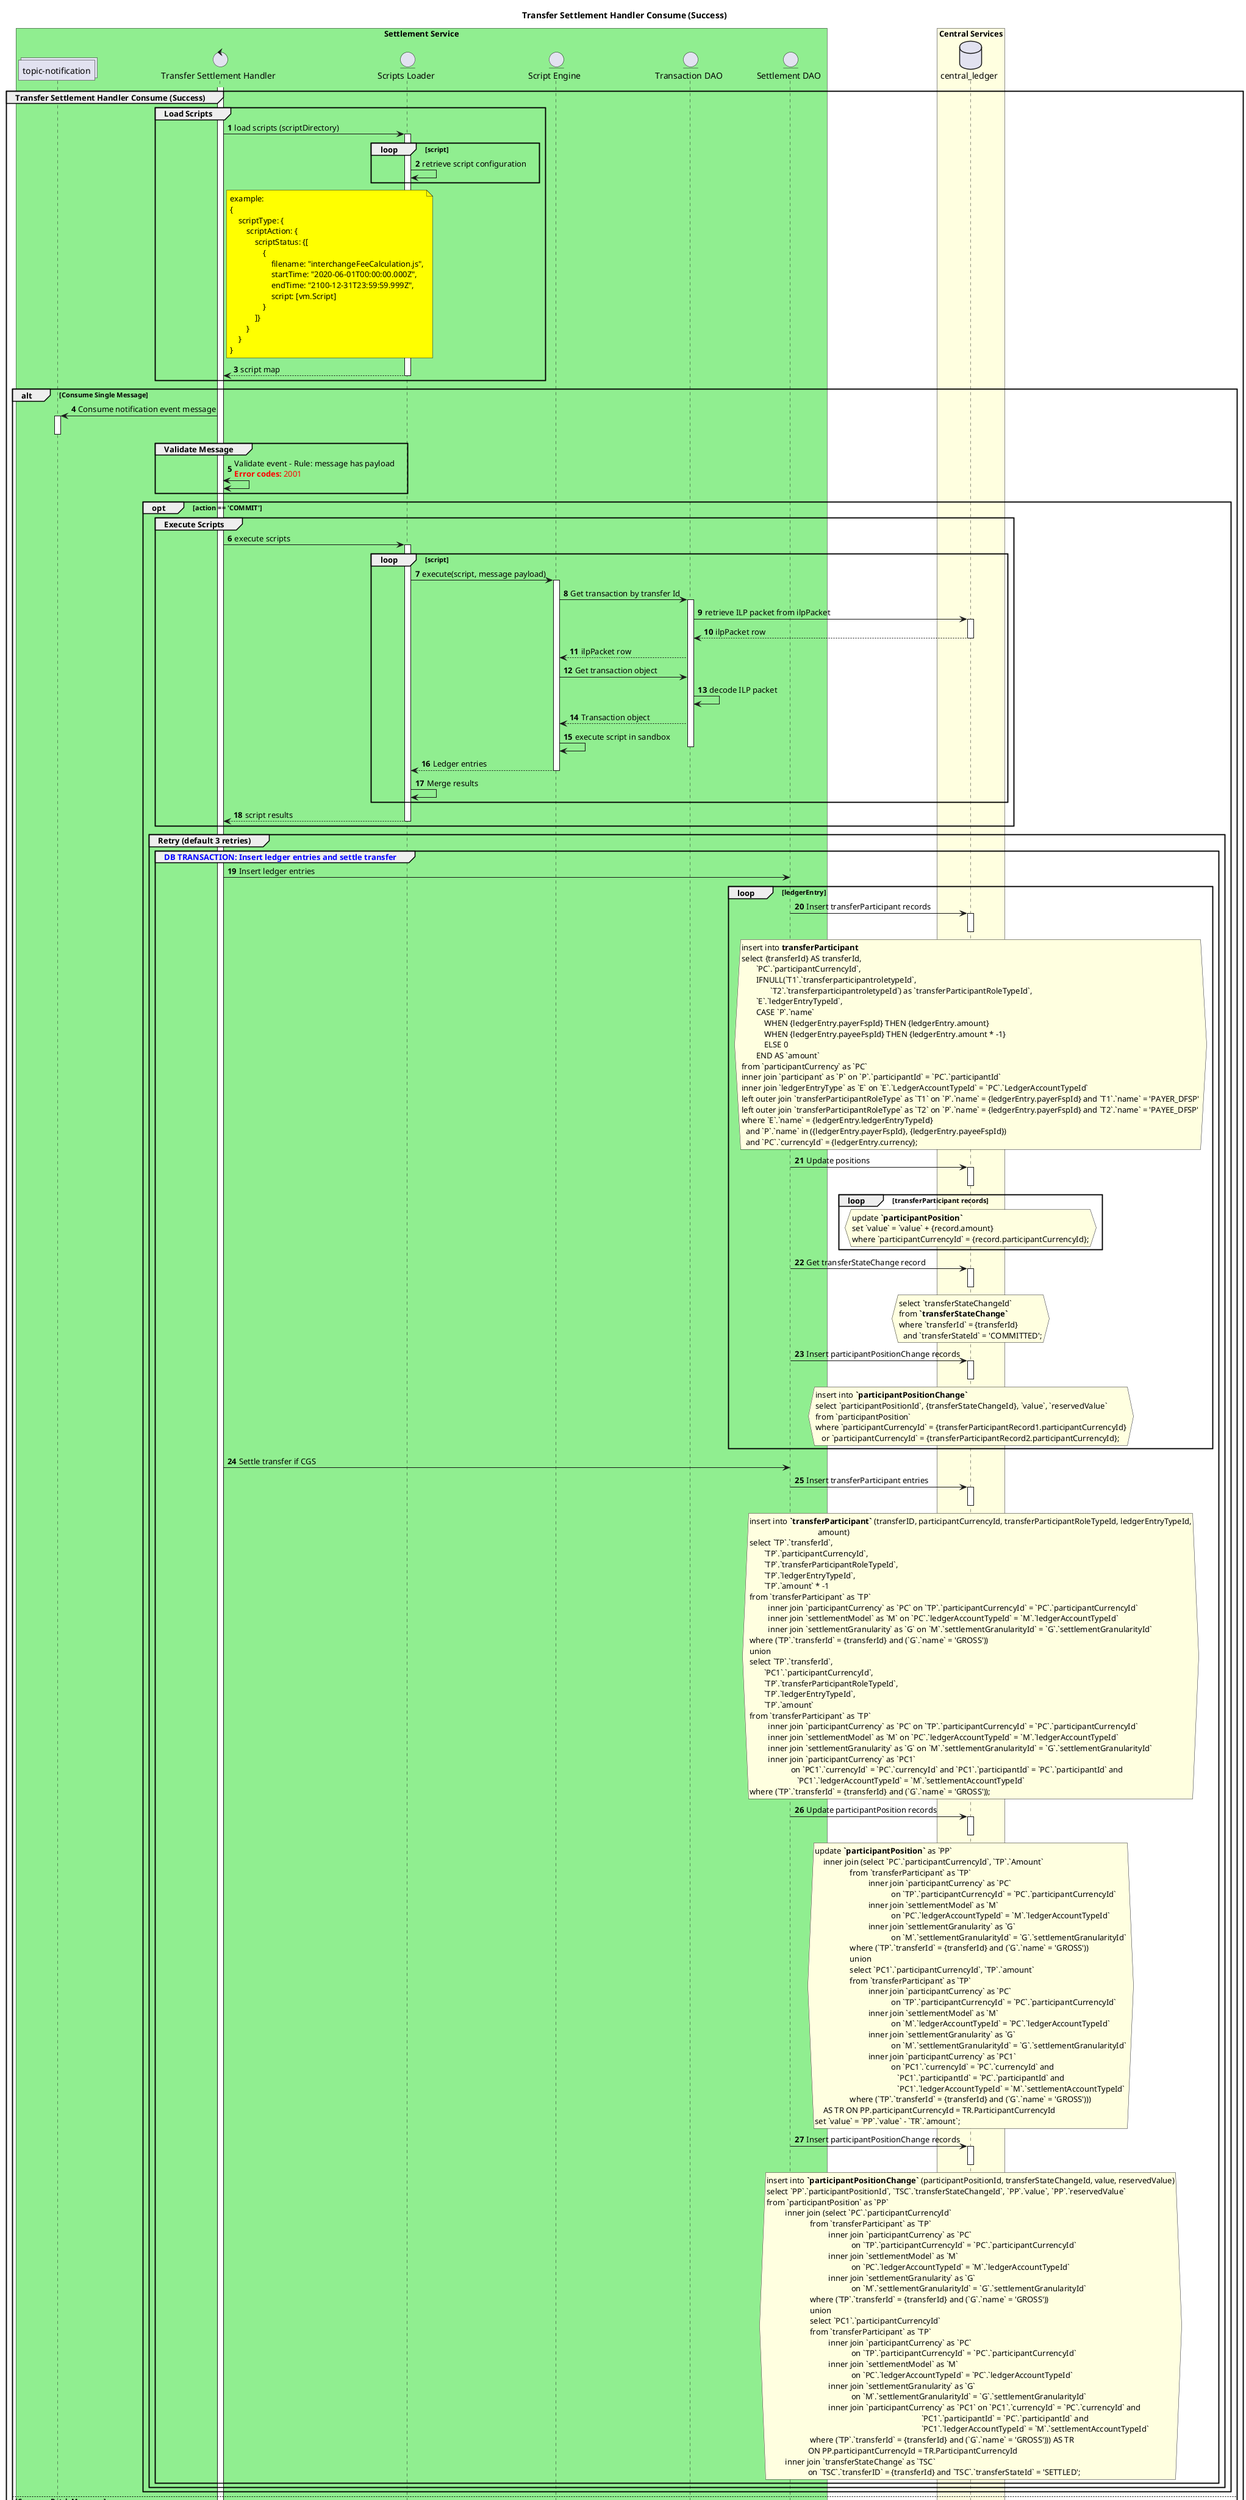 /'*****
 License
 --------------
 Copyright © 2017 Bill & Melinda Gates Foundation
 The Mojaloop files are made available by the Bill & Melinda Gates Foundation under the Apache License, Version 2.0 (the "License") and you may not use these files except in compliance with the License. You may obtain a copy of the License at
 http://www.apache.org/licenses/LICENSE-2.0
 Unless required by applicable law or agreed to in writing, the Mojaloop files are distributed on an "AS IS" BASIS, WITHOUT WARRANTIES OR CONDITIONS OF ANY KIND, either express or implied. See the License for the specific language governing permissions and limitations under the License.
 Contributors
 --------------
 This is the official list of the Mojaloop project contributors for this file.
 Names of the original copyright holders (individuals or organizations)
 should be listed with a '*' in the first column. People who have
 contributed from an organization can be listed under the organization
 that actually holds the copyright for their contributions (see the
 Gates Foundation organization for an example). Those individuals should have
 their names indented and be marked with a '-'. Email address can be added
 optionally within square brackets <email>.
 * Gates Foundation
 - Name Surname <name.surname@gatesfoundation.com>

 * Neal Donnan <neal.donnan@modusbox.com>
 --------------
 ******'/

@startuml
' declare title
title Transfer Settlement Handler Consume (Success)
autonumber
' Actor Keys:
'   boundary - APIs/Interfaces, etc
'   collections - Kafka Topics
'   control - Kafka Consumers
'   entity - Database Access Objects
'   database - Database Persistance Store

' declare actors
collections "topic-notification" as TOPIC_NOTIFICATION
control "Transfer Settlement Handler" as SETTLEMENT_HANDLER
database "central_ledger" as DB
entity "Scripts Loader" as SCRIPTS_LOADER
entity "Script Engine" as SCRIPT_ENGINE
entity "Transaction DAO" as TRANSACTION_DAO
entity "Settlement DAO" as SETTLEMENT_DAO

box "Settlement Service" #LightGreen
    participant TOPIC_NOTIFICATION
    participant SETTLEMENT_HANDLER
    participant SCRIPTS_LOADER
    participant SCRIPT_ENGINE
    participant TRANSACTION_DAO
    participant SETTLEMENT_DAO
end box

box "Central Services" #lightyellow
    participant DB
end box

' start flow
activate SETTLEMENT_HANDLER
group Transfer Settlement Handler Consume (Success)
    group Load Scripts
        SETTLEMENT_HANDLER -> SCRIPTS_LOADER: load scripts (scriptDirectory)
        activate SCRIPTS_LOADER
        loop script
            SCRIPTS_LOADER -> SCRIPTS_LOADER: retrieve script configuration
        end
        note right of SETTLEMENT_HANDLER #yellow
            example:
            {
                scriptType: {
                    scriptAction: {
                        scriptStatus: {[
                            {
                                filename: "interchangeFeeCalculation.js",
                                startTime: "2020-06-01T00:00:00.000Z",
                                endTime: "2100-12-31T23:59:59.999Z",
                                script: [vm.Script]
                            }
                        ]}
                    }
                }
            }
        end note
        SCRIPTS_LOADER --> SETTLEMENT_HANDLER: script map
        deactivate SCRIPTS_LOADER
    end
    alt Consume Single Message
        TOPIC_NOTIFICATION <- SETTLEMENT_HANDLER: Consume notification event message
        activate TOPIC_NOTIFICATION
        deactivate TOPIC_NOTIFICATION
        group Validate Message
            SETTLEMENT_HANDLER <-> SETTLEMENT_HANDLER: Validate event - Rule: message has payload\n<color #FF0000><b>Error codes:</b> 2001</color>
        end
        opt action == 'COMMIT'
            group Execute Scripts
                SETTLEMENT_HANDLER -> SCRIPTS_LOADER: execute scripts
                activate SCRIPTS_LOADER
                loop script
                    SCRIPTS_LOADER -> SCRIPT_ENGINE: execute(script, message payload)
                    activate SCRIPT_ENGINE
                    SCRIPT_ENGINE -> TRANSACTION_DAO: Get transaction by transfer Id
                    activate TRANSACTION_DAO
                    TRANSACTION_DAO -> DB: retrieve ILP packet from ilpPacket
                    activate DB
                    DB --> TRANSACTION_DAO: ilpPacket row
                    deactivate DB
                    TRANSACTION_DAO --> SCRIPT_ENGINE: ilpPacket row
                    SCRIPT_ENGINE -> TRANSACTION_DAO: Get transaction object
                    TRANSACTION_DAO -> TRANSACTION_DAO: decode ILP packet
                    TRANSACTION_DAO --> SCRIPT_ENGINE: Transaction object
                    SCRIPT_ENGINE -> SCRIPT_ENGINE: execute script in sandbox
                    deactivate
                    SCRIPT_ENGINE --> SCRIPTS_LOADER: Ledger entries
                    deactivate SCRIPT_ENGINE
                    SCRIPTS_LOADER -> SCRIPTS_LOADER: Merge results
                end
                SCRIPTS_LOADER --> SETTLEMENT_HANDLER: script results
                deactivate SCRIPTS_LOADER
            end
            group Retry (default 3 retries)
                group <color #blue>DB TRANSACTION: Insert ledger entries and settle transfer</color>
                    SETTLEMENT_HANDLER -> SETTLEMENT_DAO: Insert ledger entries
                    loop ledgerEntry
                        SETTLEMENT_DAO -> DB: Insert transferParticipant records
                        activate DB
                        deactivate DB
                        hnote over DB #lightyellow
                            insert into **transferParticipant**
                            select {transferId} AS transferId,
                                   `PC`.`participantCurrencyId`,
                                   IFNULL(`T1`.`transferparticipantroletypeId`,
                                          `T2`.`transferparticipantroletypeId`) as `transferParticipantRoleTypeId`,
                                   `E`.`ledgerEntryTypeId`,
                                   CASE `P`.`name`
                                       WHEN {ledgerEntry.payerFspId} THEN {ledgerEntry.amount}
                                       WHEN {ledgerEntry.payeeFspId} THEN {ledgerEntry.amount * -1}
                                       ELSE 0
                                   END AS `amount`
                            from `participantCurrency` as `PC`
                            inner join `participant` as `P` on `P`.`participantId` = `PC`.`participantId`
                            inner join `ledgerEntryType` as `E` on `E`.`LedgerAccountTypeId` = `PC`.`LedgerAccountTypeId`
                            left outer join `transferParticipantRoleType` as `T1` on `P`.`name` = {ledgerEntry.payerFspId} and `T1`.`name` = 'PAYER_DFSP'
                            left outer join `transferParticipantRoleType` as `T2` on `P`.`name` = {ledgerEntry.payerFspId} and `T2`.`name` = 'PAYEE_DFSP'
                            where `E`.`name` = {ledgerEntry.ledgerEntryTypeId}
                              and `P`.`name` in ({ledgerEntry.payerFspId}, {ledgerEntry.payeeFspId})
                              and `PC`.`currencyId` = {ledgerEntry.currency};
                        end hnote
                        SETTLEMENT_DAO -> DB: Update positions
                        activate DB
                        deactivate DB
                        loop transferParticipant records
                            hnote over DB #lightyellow
                                update **`participantPosition`**
                                set `value` = `value` + {record.amount}
                                where `participantCurrencyId` = {record.participantCurrencyId};
                            end hnote
                        end
                        SETTLEMENT_DAO -> DB: Get transferStateChange record
                        activate DB
                        deactivate DB
                        hnote over DB #lightyellow
                            select `transferStateChangeId`
                            from **`transferStateChange`**
                            where `transferId` = {transferId}
                              and `transferStateId` = 'COMMITTED';
                        end hnote
                        SETTLEMENT_DAO -> DB: Insert participantPositionChange records
                        activate DB
                        deactivate DB
                        hnote over DB #lightyellow
                            insert into **`participantPositionChange`**
                            select `participantPositionId`, {transferStateChangeId}, `value`, `reservedValue`
                            from `participantPosition`
                            where `participantCurrencyId` = {transferParticipantRecord1.participantCurrencyId}
                               or `participantCurrencyId` = {transferParticipantRecord2.participantCurrencyId};
                        end hnote
                    end
                    SETTLEMENT_HANDLER -> SETTLEMENT_DAO: Settle transfer if CGS
                    SETTLEMENT_DAO -> DB: Insert transferParticipant entries
                    activate DB
                    deactivate DB
                    hnote over DB #lightyellow
                        insert into **`transferParticipant`** (transferID, participantCurrencyId, transferParticipantRoleTypeId, ledgerEntryTypeId,
                                                         amount)
                        select `TP`.`transferId`,
                               `TP`.`participantCurrencyId`,
                               `TP`.`transferParticipantRoleTypeId`,
                               `TP`.`ledgerEntryTypeId`,
                               `TP`.`amount` * -1
                        from `transferParticipant` as `TP`
                                 inner join `participantCurrency` as `PC` on `TP`.`participantCurrencyId` = `PC`.`participantCurrencyId`
                                 inner join `settlementModel` as `M` on `PC`.`ledgerAccountTypeId` = `M`.`ledgerAccountTypeId`
                                 inner join `settlementGranularity` as `G` on `M`.`settlementGranularityId` = `G`.`settlementGranularityId`
                        where (`TP`.`transferId` = {transferId} and (`G`.`name` = 'GROSS'))
                        union
                        select `TP`.`transferId`,
                               `PC1`.`participantCurrencyId`,
                               `TP`.`transferParticipantRoleTypeId`,
                               `TP`.`ledgerEntryTypeId`,
                               `TP`.`amount`
                        from `transferParticipant` as `TP`
                                 inner join `participantCurrency` as `PC` on `TP`.`participantCurrencyId` = `PC`.`participantCurrencyId`
                                 inner join `settlementModel` as `M` on `PC`.`ledgerAccountTypeId` = `M`.`ledgerAccountTypeId`
                                 inner join `settlementGranularity` as `G` on `M`.`settlementGranularityId` = `G`.`settlementGranularityId`
                                 inner join `participantCurrency` as `PC1`
                                            on `PC1`.`currencyId` = `PC`.`currencyId` and `PC1`.`participantId` = `PC`.`participantId` and
                                               `PC1`.`ledgerAccountTypeId` = `M`.`settlementAccountTypeId`
                        where (`TP`.`transferId` = {transferId} and (`G`.`name` = 'GROSS'));
                    end hnote
                    SETTLEMENT_DAO -> DB: Update participantPosition records
                    activate DB
                    deactivate DB
                    hnote over DB #lightyellow
                        update **`participantPosition`** as `PP`
                            inner join (select `PC`.`participantCurrencyId`, `TP`.`Amount`
                                         from `transferParticipant` as `TP`
                                                  inner join `participantCurrency` as `PC`
                                                             on `TP`.`participantCurrencyId` = `PC`.`participantCurrencyId`
                                                  inner join `settlementModel` as `M`
                                                             on `PC`.`ledgerAccountTypeId` = `M`.`ledgerAccountTypeId`
                                                  inner join `settlementGranularity` as `G`
                                                             on `M`.`settlementGranularityId` = `G`.`settlementGranularityId`
                                         where (`TP`.`transferId` = {transferId} and (`G`.`name` = 'GROSS'))
                                         union
                                         select `PC1`.`participantCurrencyId`, `TP`.`amount`
                                         from `transferParticipant` as `TP`
                                                  inner join `participantCurrency` as `PC`
                                                             on `TP`.`participantCurrencyId` = `PC`.`participantCurrencyId`
                                                  inner join `settlementModel` as `M`
                                                             on `M`.`ledgerAccountTypeId` = `PC`.`ledgerAccountTypeId`
                                                  inner join `settlementGranularity` as `G`
                                                             on `M`.`settlementGranularityId` = `G`.`settlementGranularityId`
                                                  inner join `participantCurrency` as `PC1`
                                                             on `PC1`.`currencyId` = `PC`.`currencyId` and
                                                                `PC1`.`participantId` = `PC`.`participantId` and
                                                                `PC1`.`ledgerAccountTypeId` = `M`.`settlementAccountTypeId`
                                         where (`TP`.`transferId` = {transferId} and (`G`.`name` = 'GROSS')))
                            AS TR ON PP.participantCurrencyId = TR.ParticipantCurrencyId
                        set `value` = `PP`.`value` - `TR`.`amount`;
                    end hnote
                    SETTLEMENT_DAO -> DB: Insert participantPositionChange records
                    activate DB
                    deactivate DB
                    hnote over DB #lightyellow
                        insert into **`participantPositionChange`** (participantPositionId, transferStateChangeId, value, reservedValue)
                        select `PP`.`participantPositionId`, `TSC`.`transferStateChangeId`, `PP`.`value`, `PP`.`reservedValue`
                        from `participantPosition` as `PP`
                                 inner join (select `PC`.`participantCurrencyId`
                                             from `transferParticipant` as `TP`
                                                      inner join `participantCurrency` as `PC`
                                                                 on `TP`.`participantCurrencyId` = `PC`.`participantCurrencyId`
                                                      inner join `settlementModel` as `M`
                                                                 on `PC`.`ledgerAccountTypeId` = `M`.`ledgerAccountTypeId`
                                                      inner join `settlementGranularity` as `G`
                                                                 on `M`.`settlementGranularityId` = `G`.`settlementGranularityId`
                                             where (`TP`.`transferId` = {transferId} and (`G`.`name` = 'GROSS'))
                                             union
                                             select `PC1`.`participantCurrencyId`
                                             from `transferParticipant` as `TP`
                                                      inner join `participantCurrency` as `PC`
                                                                 on `TP`.`participantCurrencyId` = `PC`.`participantCurrencyId`
                                                      inner join `settlementModel` as `M`
                                                                 on `PC`.`ledgerAccountTypeId` = `PC`.`ledgerAccountTypeId`
                                                      inner join `settlementGranularity` as `G`
                                                                 on `M`.`settlementGranularityId` = `G`.`settlementGranularityId`
                                                      inner join `participantCurrency` as `PC1` on `PC1`.`currencyId` = `PC`.`currencyId` and
                                                                                                   `PC1`.`participantId` = `PC`.`participantId` and
                                                                                                   `PC1`.`ledgerAccountTypeId` = `M`.`settlementAccountTypeId`
                                             where (`TP`.`transferId` = {transferId} and (`G`.`name` = 'GROSS'))) AS TR
                                            ON PP.participantCurrencyId = TR.ParticipantCurrencyId
                                 inner join `transferStateChange` as `TSC`
                                            on `TSC`.`transferID` = {transferId} and `TSC`.`transferStateId` = 'SETTLED';
                    end hnote
                end
            end
        end
    else Consume Batch Messages
        note left of SETTLEMENT_HANDLER #lightblue
            To be delivered by future story
        end note
    end
end
deactivate SETTLEMENT_HANDLER
@enduml
